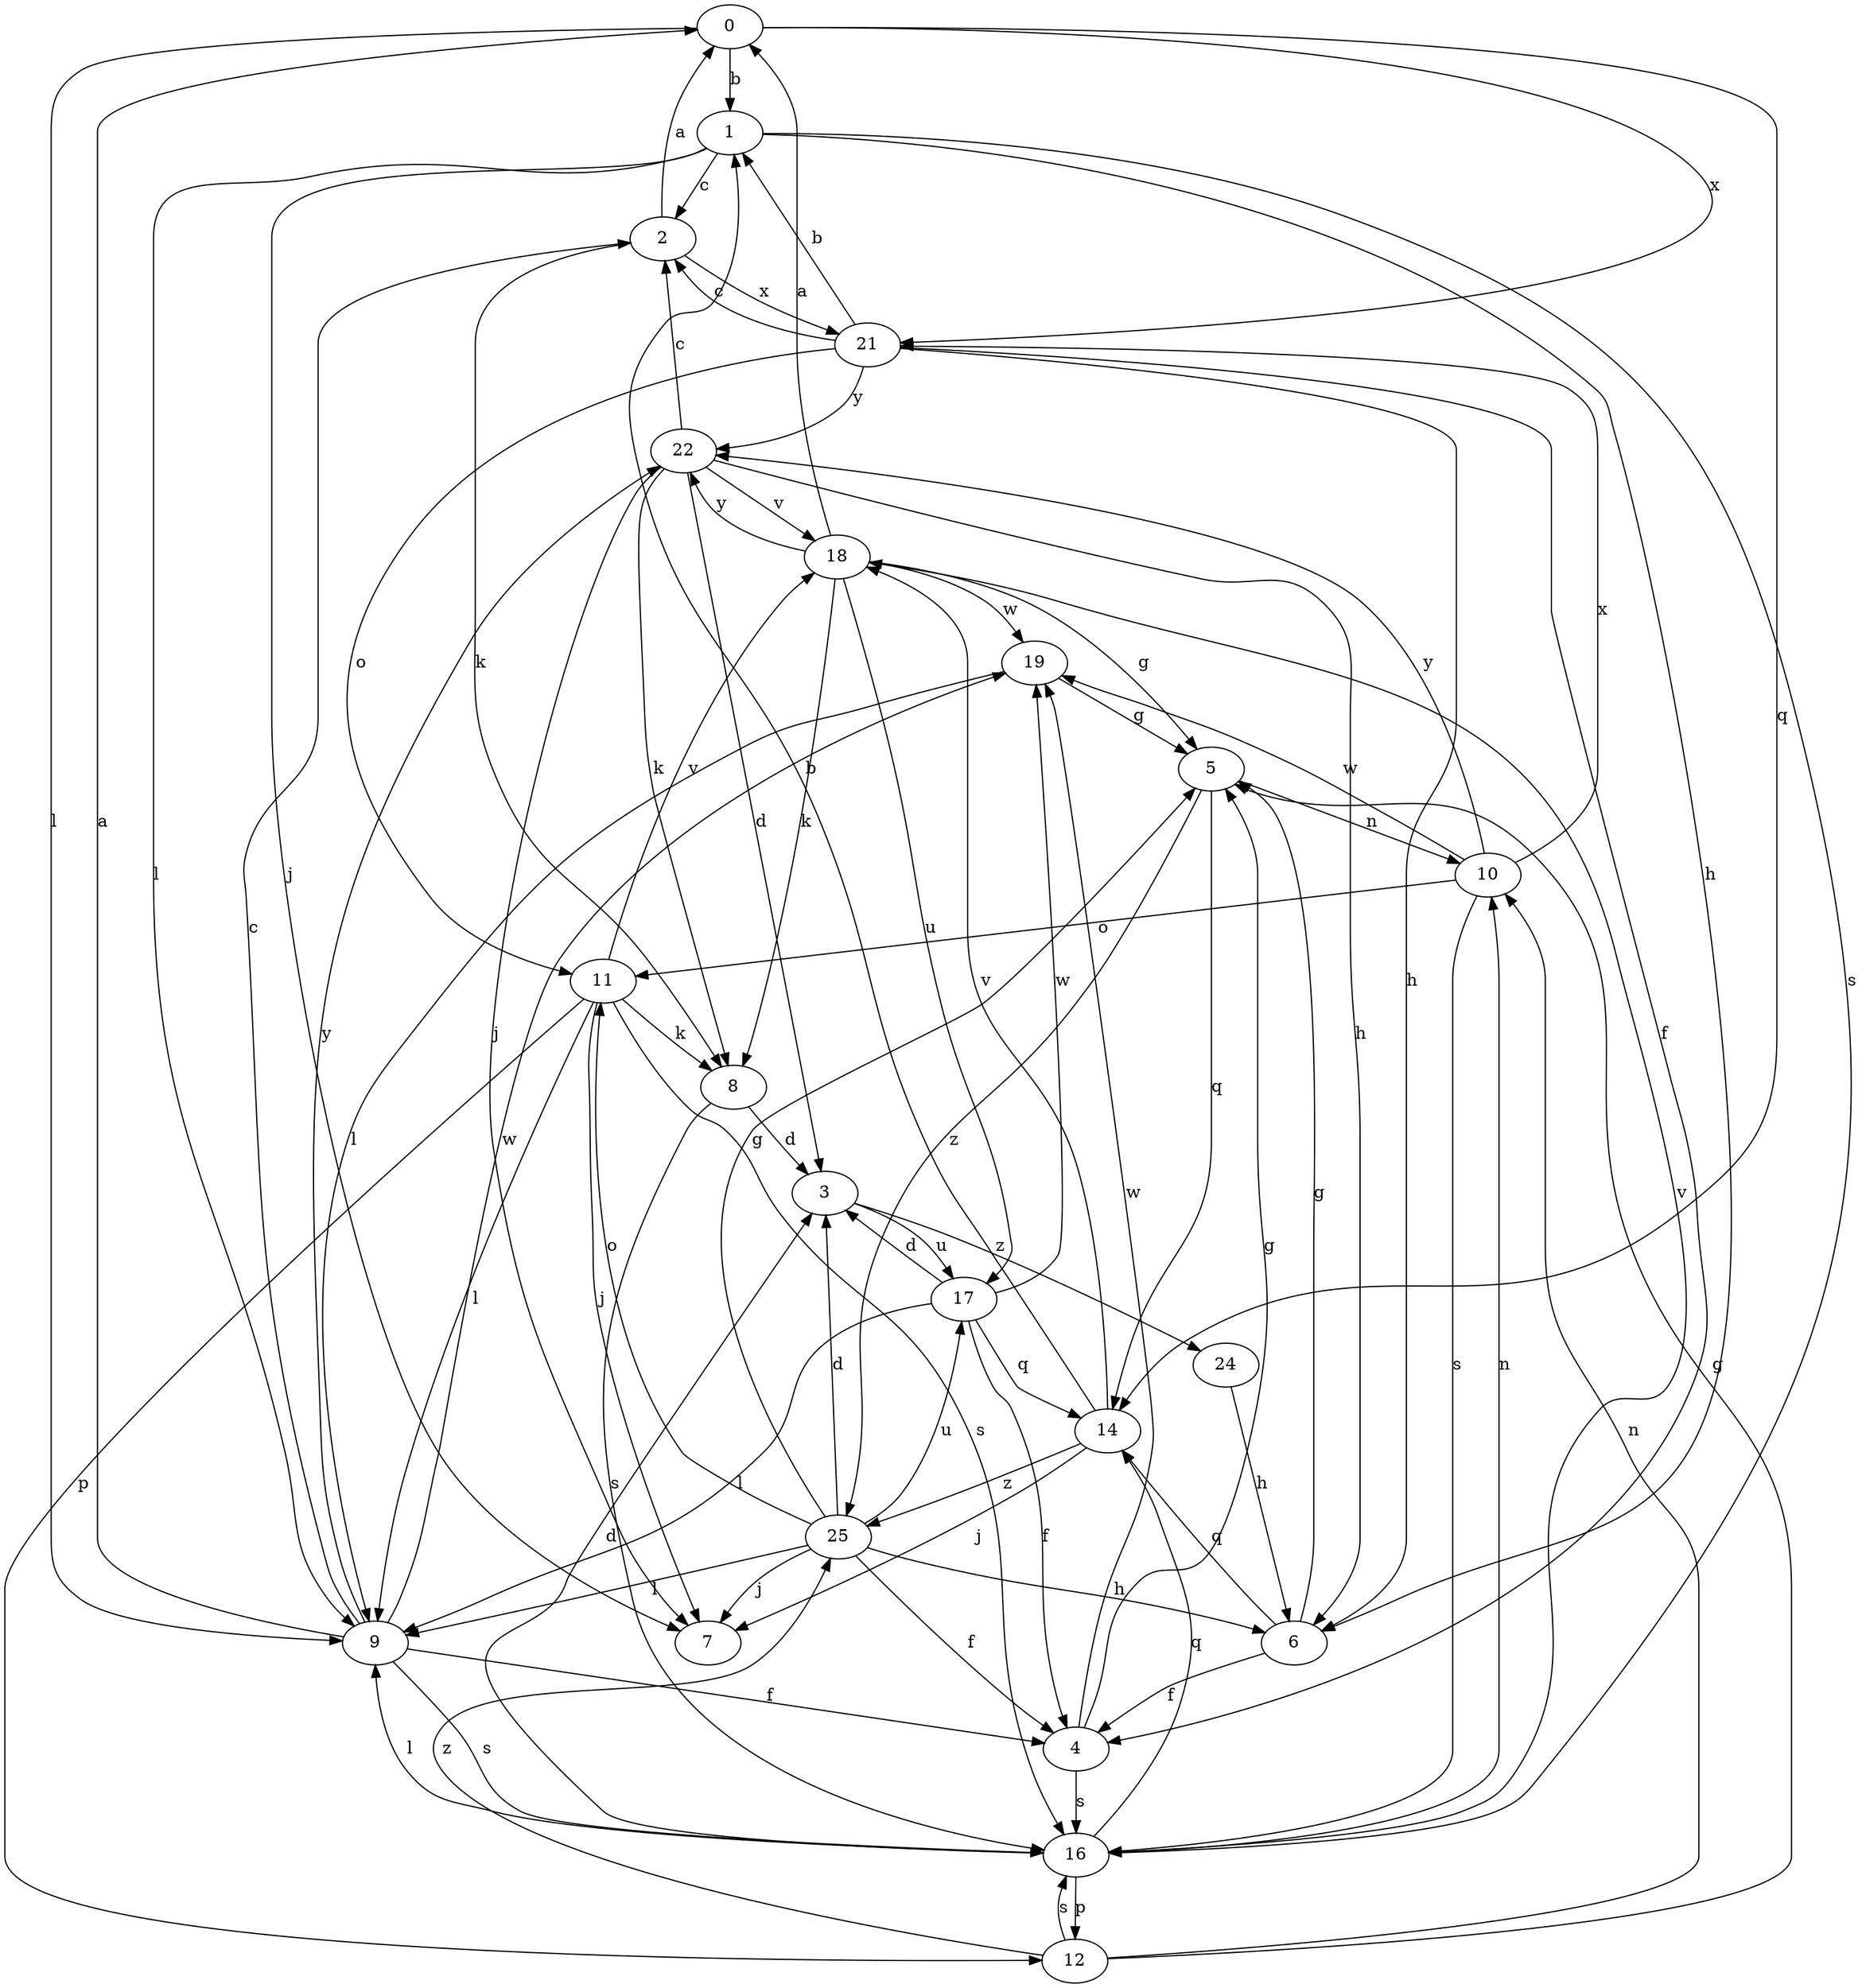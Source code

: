 strict digraph  {
0;
1;
2;
3;
4;
5;
6;
7;
8;
9;
10;
11;
12;
14;
16;
17;
18;
19;
21;
22;
24;
25;
0 -> 1  [label=b];
0 -> 9  [label=l];
0 -> 14  [label=q];
0 -> 21  [label=x];
1 -> 2  [label=c];
1 -> 6  [label=h];
1 -> 7  [label=j];
1 -> 9  [label=l];
1 -> 16  [label=s];
2 -> 0  [label=a];
2 -> 8  [label=k];
2 -> 21  [label=x];
3 -> 17  [label=u];
3 -> 24  [label=z];
4 -> 5  [label=g];
4 -> 16  [label=s];
4 -> 19  [label=w];
5 -> 10  [label=n];
5 -> 14  [label=q];
5 -> 25  [label=z];
6 -> 4  [label=f];
6 -> 5  [label=g];
6 -> 14  [label=q];
8 -> 3  [label=d];
8 -> 16  [label=s];
9 -> 0  [label=a];
9 -> 2  [label=c];
9 -> 4  [label=f];
9 -> 16  [label=s];
9 -> 19  [label=w];
9 -> 22  [label=y];
10 -> 11  [label=o];
10 -> 16  [label=s];
10 -> 19  [label=w];
10 -> 21  [label=x];
10 -> 22  [label=y];
11 -> 7  [label=j];
11 -> 8  [label=k];
11 -> 9  [label=l];
11 -> 12  [label=p];
11 -> 16  [label=s];
11 -> 18  [label=v];
12 -> 5  [label=g];
12 -> 10  [label=n];
12 -> 16  [label=s];
12 -> 25  [label=z];
14 -> 1  [label=b];
14 -> 7  [label=j];
14 -> 18  [label=v];
14 -> 25  [label=z];
16 -> 3  [label=d];
16 -> 9  [label=l];
16 -> 10  [label=n];
16 -> 12  [label=p];
16 -> 14  [label=q];
16 -> 18  [label=v];
17 -> 3  [label=d];
17 -> 4  [label=f];
17 -> 9  [label=l];
17 -> 14  [label=q];
17 -> 19  [label=w];
18 -> 0  [label=a];
18 -> 5  [label=g];
18 -> 8  [label=k];
18 -> 17  [label=u];
18 -> 19  [label=w];
18 -> 22  [label=y];
19 -> 5  [label=g];
19 -> 9  [label=l];
21 -> 1  [label=b];
21 -> 2  [label=c];
21 -> 4  [label=f];
21 -> 6  [label=h];
21 -> 11  [label=o];
21 -> 22  [label=y];
22 -> 2  [label=c];
22 -> 3  [label=d];
22 -> 6  [label=h];
22 -> 7  [label=j];
22 -> 8  [label=k];
22 -> 18  [label=v];
24 -> 6  [label=h];
25 -> 3  [label=d];
25 -> 4  [label=f];
25 -> 5  [label=g];
25 -> 6  [label=h];
25 -> 7  [label=j];
25 -> 9  [label=l];
25 -> 11  [label=o];
25 -> 17  [label=u];
}
